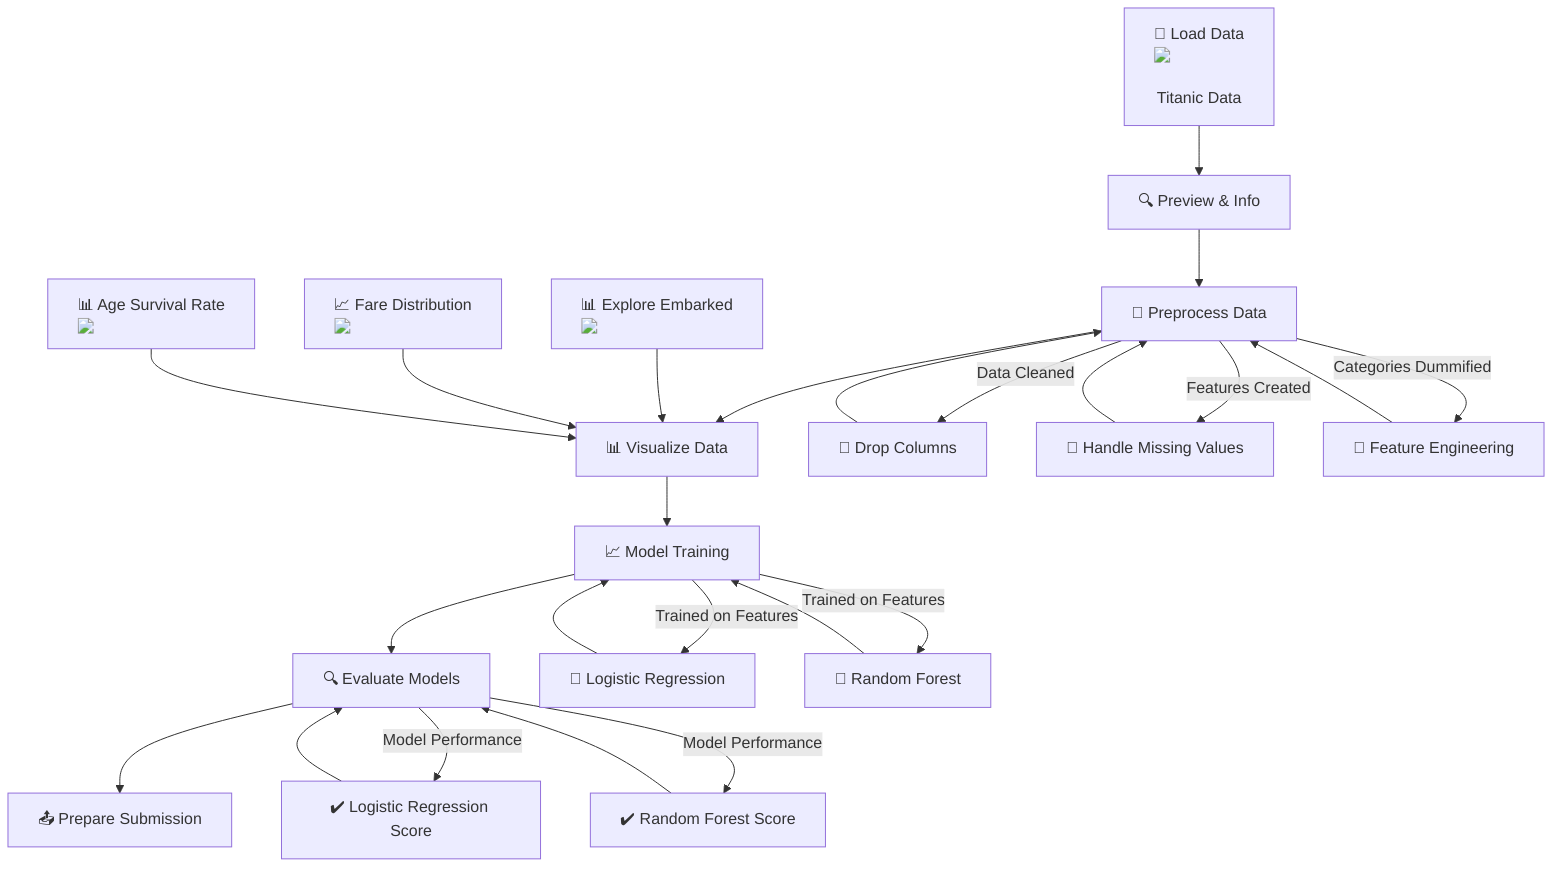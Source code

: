 flowchart TD
    A["📂 Load Data <img src='file.svg' /> <br/> Titanic Data"] --> B["🔍 Preview & Info"]
    B --> C["🧹 Preprocess Data"]
    C --> D["📊 Visualize Data"]
    D --> E["📈 Model Training"]
    E --> F["🔍 Evaluate Models"]
    F --> G["📤 Prepare Submission"]
    
    C1["🧹 Drop Columns"] --> C
    C2["🔄 Handle Missing Values"] --> C
    C3["🔄 Feature Engineering"] --> C
    C -->|Data Cleaned| C1
    C -->|Features Created| C2
    C -->|Categories Dummified| C3

    D1["📊 Explore Embarked <img src='dummy_plots/barplot_template.svg' />"] --> D
    D2["📈 Fare Distribution <img src='dummy_plots/hist_template.svg' />"] --> D
    D3["📊 Age Survival Rate <img src='dummy_plots/barplot_template.svg' />"] --> D

    E1["🧠 Logistic Regression"] --> E
    E2["🧠 Random Forest"] --> E
    E -->|Trained on Features| E1
    E -->|Trained on Features| E2

    F1["✔️ Logistic Regression Score"] --> F
    F2["✔️ Random Forest Score"] --> F
    F -->|Model Performance| F1
    F -->|Model Performance| F2